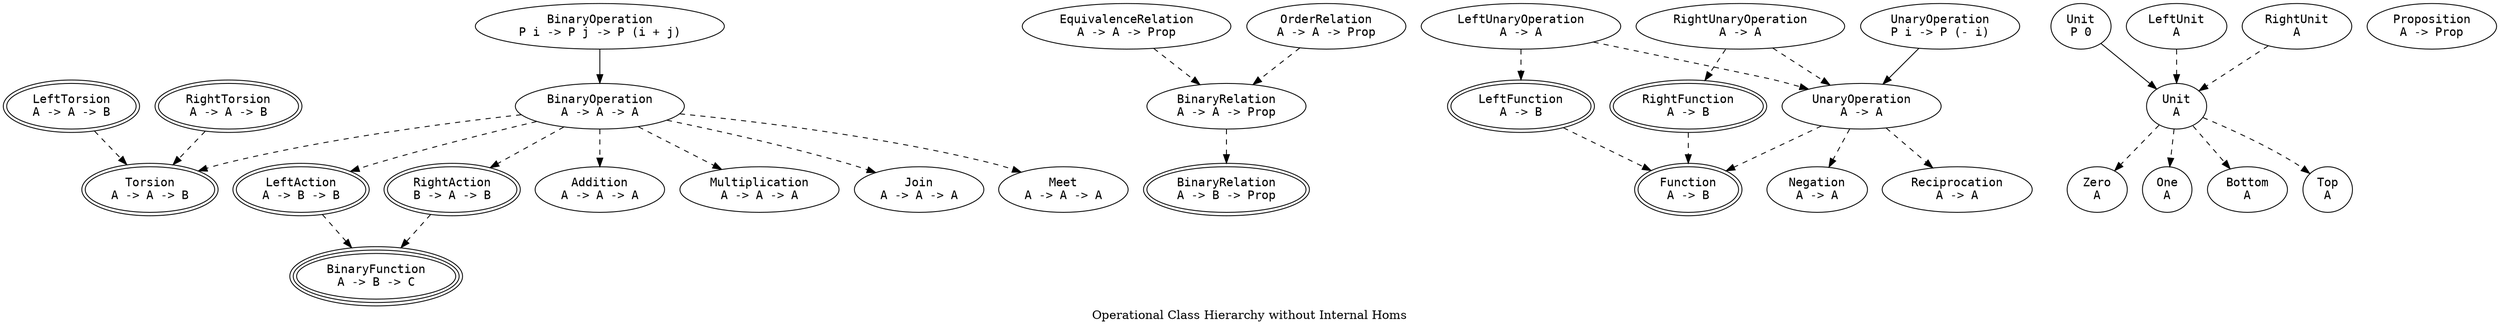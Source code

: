 digraph Has {
  label = "Operational Class Hierarchy without Internal Homs"

  node [fontname = monospace]

  subgraph ThreeSort {
    label = "ThreeSorted"

    node [peripheries = 3]

    BinFn [label = "BinaryFunction\nA -> B -> C"]
  }

  subgraph TwoSort {
    label = "TwoSorted"

    node [peripheries = 2]

    TwoBinRel [label = "BinaryRelation\nA -> B -> Prop"]
    Fn [label = "Function\nA -> B"]
    LAct [label = "LeftAction\nA -> B -> B"]
    LFn [label = "LeftFunction\nA -> B"]
    LTor [label = "LeftTorsion\nA -> A -> B"]
    RAct [label = "RightAction\nB -> A -> B"]
    RFn [label = "RightFunction\nA -> B"]
    RTor [label = "RightTorsion\nA -> A -> B"]
    Tor [label = "Torsion\nA -> A -> B"]
  }

  subgraph OneSort {
    label = "OneSorted"

    GrdBinOp [label = "BinaryOperation\nP i -> P j -> P (i + j)"]
    GrdUn [label = "Unit\nP 0"]
    GrdUnOp [label = "UnaryOperation\nP i -> P (- i)"]

    BinOp [label = "BinaryOperation\nA -> A -> A"]
    BinRel [label = "BinaryRelation\nA -> A -> Prop"]
    EqRel [label = "EquivalenceRelation\nA -> A -> Prop"]
    LUn [label = "LeftUnit\nA"]
    LUnOp [label = "LeftUnaryOperation\nA -> A"]
    OrdRel [label = "OrderRelation\nA -> A -> Prop"]
    Prop [label = "Proposition\nA -> Prop"]
    RUn [label = "RightUnit\nA"]
    RUnOp [label = "RightUnaryOperation\nA -> A"]
    Un [label = "Unit\nA"]
    UnOp [label = "UnaryOperation\nA -> A"]

    Add [label = "Addition\nA -> A -> A"]
    Zero [label = "Zero\nA"]
    Neg [label = "Negation\nA -> A"]
    Mul [label = "Multiplication\nA -> A -> A"]
    One [label = "One\nA"]
    Recip [label = "Reciprocation\nA -> A"]

    Join [label = "Join\nA -> A -> A"]
    Bot [label = "Bottom\nA"]
    Meet [label = "Meet\nA -> A -> A"]
    Top [label = "Top\nA"]
  }

  GrdBinOp -> BinOp
  GrdUn -> Un
  GrdUnOp -> UnOp

  edge [style = dashed]

  BinRel -> TwoBinRel
  BinOp -> Tor
  BinOp -> LAct
  BinOp -> RAct
  EqRel -> BinRel
  LAct -> BinFn
  LFn -> Fn
  LUn -> Un
  LUnOp -> LFn
  LUnOp -> UnOp
  OrdRel -> BinRel
  RAct -> BinFn
  RFn -> Fn
  RUn -> Un
  RUnOp -> RFn
  RUnOp -> UnOp
  LTor -> Tor
  RTor -> Tor
  UnOp -> Fn

  BinOp -> Add
  BinOp -> Mul
  BinOp -> Join
  BinOp -> Meet
  Un -> Zero
  Un -> One
  Un -> Bot
  Un -> Top
  UnOp -> Neg
  UnOp -> Recip
}
